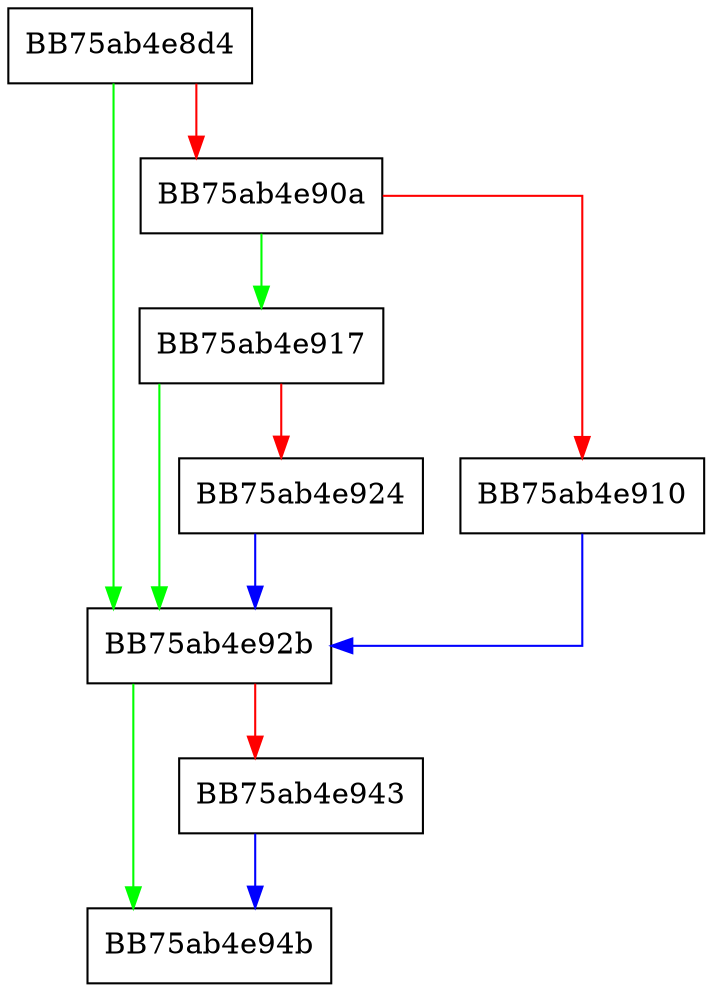 digraph exprCommute {
  node [shape="box"];
  graph [splines=ortho];
  BB75ab4e8d4 -> BB75ab4e92b [color="green"];
  BB75ab4e8d4 -> BB75ab4e90a [color="red"];
  BB75ab4e90a -> BB75ab4e917 [color="green"];
  BB75ab4e90a -> BB75ab4e910 [color="red"];
  BB75ab4e910 -> BB75ab4e92b [color="blue"];
  BB75ab4e917 -> BB75ab4e92b [color="green"];
  BB75ab4e917 -> BB75ab4e924 [color="red"];
  BB75ab4e924 -> BB75ab4e92b [color="blue"];
  BB75ab4e92b -> BB75ab4e94b [color="green"];
  BB75ab4e92b -> BB75ab4e943 [color="red"];
  BB75ab4e943 -> BB75ab4e94b [color="blue"];
}